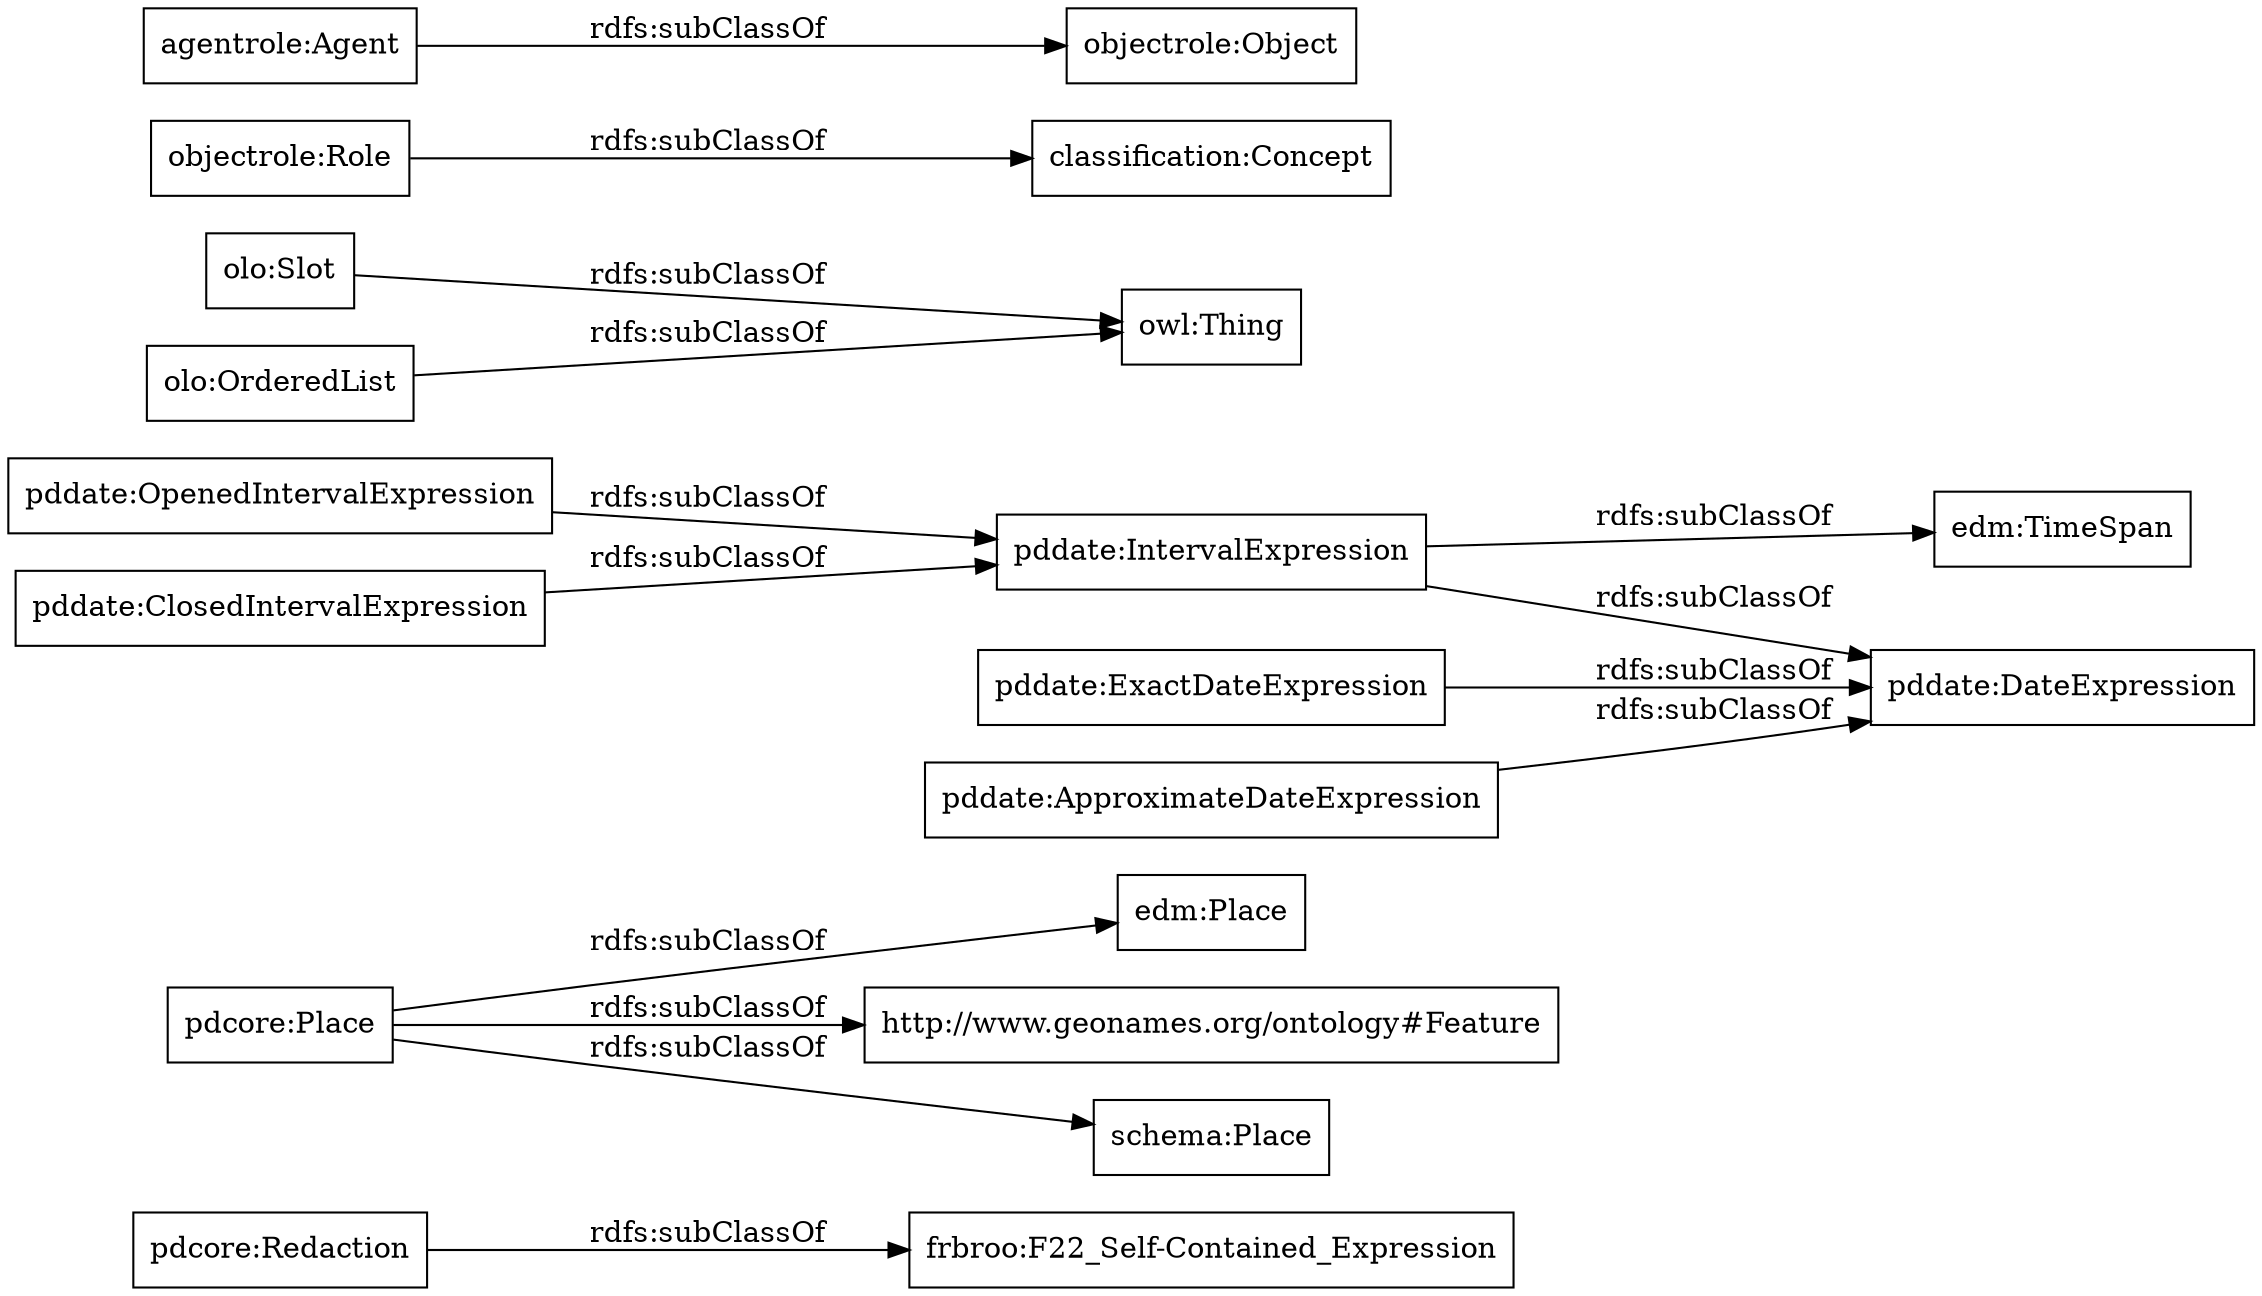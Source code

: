 digraph ar2dtool_diagram { 
rankdir=LR;
size="1000"
node [shape = rectangle, color="black"]; "frbroo:F22_Self-Contained_Expression" "edm:Place" "pdcore:Redaction" "http://www.geonames.org/ontology#Feature" "pdcore:Place" "schema:Place" "pddate:OpenedIntervalExpression" "pddate:ClosedIntervalExpression" "pddate:IntervalExpression" "pddate:ExactDateExpression" "edm:TimeSpan" "pddate:DateExpression" "pddate:ApproximateDateExpression" "owl:Thing" "objectrole:Role" "objectrole:Object" "agentrole:Agent" "olo:Slot" "olo:OrderedList" "classification:Concept" ; /*classes style*/
	"pdcore:Redaction" -> "frbroo:F22_Self-Contained_Expression" [ label = "rdfs:subClassOf" ];
	"pddate:ClosedIntervalExpression" -> "pddate:IntervalExpression" [ label = "rdfs:subClassOf" ];
	"pddate:IntervalExpression" -> "edm:TimeSpan" [ label = "rdfs:subClassOf" ];
	"pddate:IntervalExpression" -> "pddate:DateExpression" [ label = "rdfs:subClassOf" ];
	"olo:OrderedList" -> "owl:Thing" [ label = "rdfs:subClassOf" ];
	"olo:Slot" -> "owl:Thing" [ label = "rdfs:subClassOf" ];
	"agentrole:Agent" -> "objectrole:Object" [ label = "rdfs:subClassOf" ];
	"pddate:ExactDateExpression" -> "pddate:DateExpression" [ label = "rdfs:subClassOf" ];
	"pddate:ApproximateDateExpression" -> "pddate:DateExpression" [ label = "rdfs:subClassOf" ];
	"pddate:OpenedIntervalExpression" -> "pddate:IntervalExpression" [ label = "rdfs:subClassOf" ];
	"objectrole:Role" -> "classification:Concept" [ label = "rdfs:subClassOf" ];
	"pdcore:Place" -> "http://www.geonames.org/ontology#Feature" [ label = "rdfs:subClassOf" ];
	"pdcore:Place" -> "edm:Place" [ label = "rdfs:subClassOf" ];
	"pdcore:Place" -> "schema:Place" [ label = "rdfs:subClassOf" ];

}
